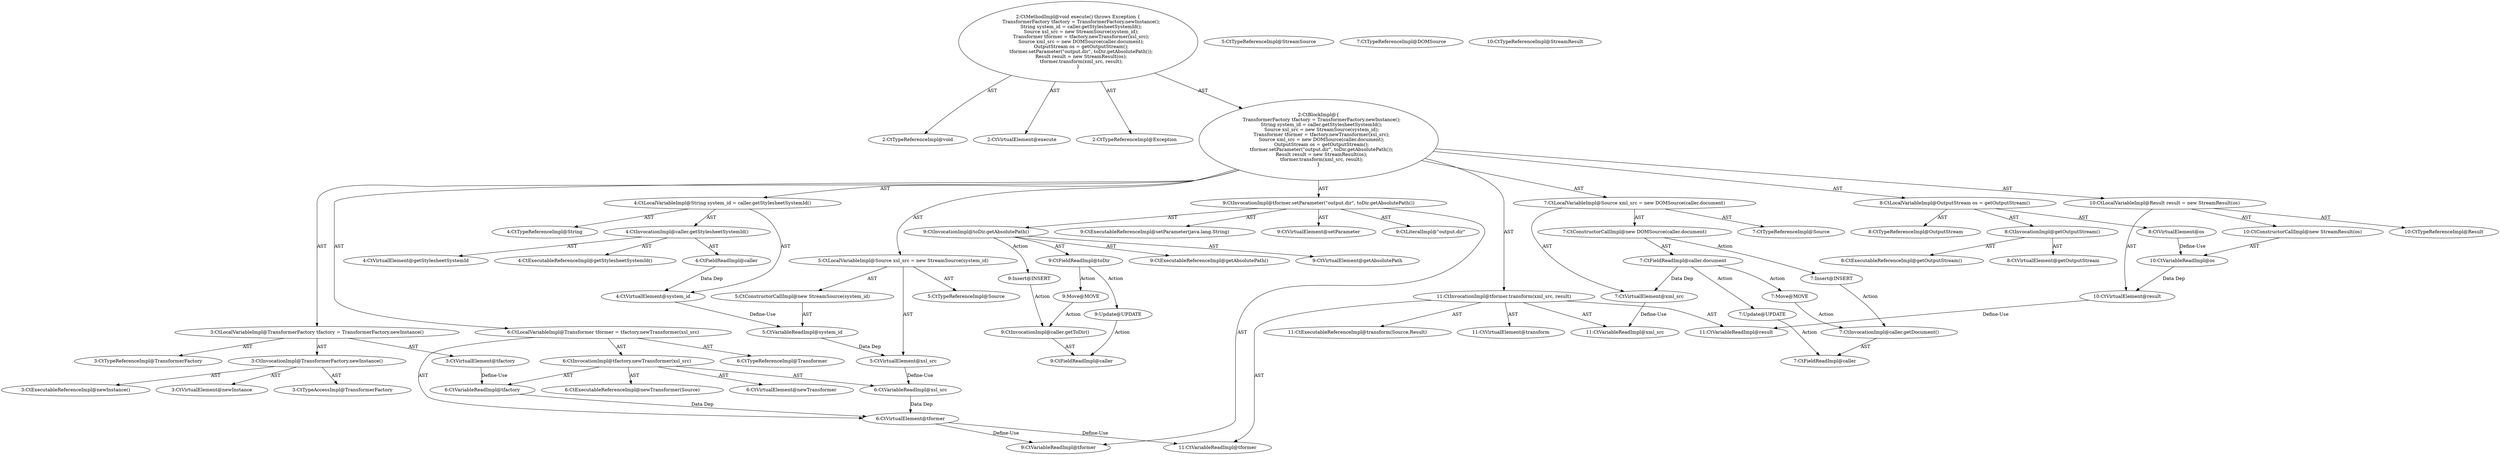 digraph "execute#?" {
0 [label="2:CtTypeReferenceImpl@void" shape=ellipse]
1 [label="2:CtVirtualElement@execute" shape=ellipse]
2 [label="2:CtTypeReferenceImpl@Exception" shape=ellipse]
3 [label="3:CtTypeReferenceImpl@TransformerFactory" shape=ellipse]
4 [label="3:CtExecutableReferenceImpl@newInstance()" shape=ellipse]
5 [label="3:CtVirtualElement@newInstance" shape=ellipse]
6 [label="3:CtTypeAccessImpl@TransformerFactory" shape=ellipse]
7 [label="3:CtInvocationImpl@TransformerFactory.newInstance()" shape=ellipse]
8 [label="3:CtVirtualElement@tfactory" shape=ellipse]
9 [label="3:CtLocalVariableImpl@TransformerFactory tfactory = TransformerFactory.newInstance()" shape=ellipse]
10 [label="4:CtTypeReferenceImpl@String" shape=ellipse]
11 [label="4:CtExecutableReferenceImpl@getStylesheetSystemId()" shape=ellipse]
12 [label="4:CtVirtualElement@getStylesheetSystemId" shape=ellipse]
13 [label="4:CtFieldReadImpl@caller" shape=ellipse]
14 [label="4:CtInvocationImpl@caller.getStylesheetSystemId()" shape=ellipse]
15 [label="4:CtVirtualElement@system_id" shape=ellipse]
16 [label="4:CtLocalVariableImpl@String system_id = caller.getStylesheetSystemId()" shape=ellipse]
17 [label="5:CtTypeReferenceImpl@Source" shape=ellipse]
18 [label="5:CtTypeReferenceImpl@StreamSource" shape=ellipse]
19 [label="5:CtVariableReadImpl@system_id" shape=ellipse]
20 [label="5:CtConstructorCallImpl@new StreamSource(system_id)" shape=ellipse]
21 [label="5:CtVirtualElement@xsl_src" shape=ellipse]
22 [label="5:CtLocalVariableImpl@Source xsl_src = new StreamSource(system_id)" shape=ellipse]
23 [label="6:CtTypeReferenceImpl@Transformer" shape=ellipse]
24 [label="6:CtExecutableReferenceImpl@newTransformer(Source)" shape=ellipse]
25 [label="6:CtVirtualElement@newTransformer" shape=ellipse]
26 [label="6:CtVariableReadImpl@tfactory" shape=ellipse]
27 [label="6:CtVariableReadImpl@xsl_src" shape=ellipse]
28 [label="6:CtInvocationImpl@tfactory.newTransformer(xsl_src)" shape=ellipse]
29 [label="6:CtVirtualElement@tformer" shape=ellipse]
30 [label="6:CtLocalVariableImpl@Transformer tformer = tfactory.newTransformer(xsl_src)" shape=ellipse]
31 [label="7:CtTypeReferenceImpl@Source" shape=ellipse]
32 [label="7:CtTypeReferenceImpl@DOMSource" shape=ellipse]
33 [label="7:CtFieldReadImpl@caller.document" shape=ellipse]
34 [label="7:CtConstructorCallImpl@new DOMSource(caller.document)" shape=ellipse]
35 [label="7:CtVirtualElement@xml_src" shape=ellipse]
36 [label="7:CtLocalVariableImpl@Source xml_src = new DOMSource(caller.document)" shape=ellipse]
37 [label="8:CtTypeReferenceImpl@OutputStream" shape=ellipse]
38 [label="8:CtExecutableReferenceImpl@getOutputStream()" shape=ellipse]
39 [label="8:CtVirtualElement@getOutputStream" shape=ellipse]
40 [label="8:CtInvocationImpl@getOutputStream()" shape=ellipse]
41 [label="8:CtVirtualElement@os" shape=ellipse]
42 [label="8:CtLocalVariableImpl@OutputStream os = getOutputStream()" shape=ellipse]
43 [label="9:CtExecutableReferenceImpl@setParameter(java.lang.String)" shape=ellipse]
44 [label="9:CtVirtualElement@setParameter" shape=ellipse]
45 [label="9:CtVariableReadImpl@tformer" shape=ellipse]
46 [label="9:CtLiteralImpl@\"output.dir\"" shape=ellipse]
47 [label="9:CtExecutableReferenceImpl@getAbsolutePath()" shape=ellipse]
48 [label="9:CtVirtualElement@getAbsolutePath" shape=ellipse]
49 [label="9:CtFieldReadImpl@toDir" shape=ellipse]
50 [label="9:CtInvocationImpl@toDir.getAbsolutePath()" shape=ellipse]
51 [label="9:CtInvocationImpl@tformer.setParameter(\"output.dir\", toDir.getAbsolutePath())" shape=ellipse]
52 [label="10:CtTypeReferenceImpl@Result" shape=ellipse]
53 [label="10:CtTypeReferenceImpl@StreamResult" shape=ellipse]
54 [label="10:CtVariableReadImpl@os" shape=ellipse]
55 [label="10:CtConstructorCallImpl@new StreamResult(os)" shape=ellipse]
56 [label="10:CtVirtualElement@result" shape=ellipse]
57 [label="10:CtLocalVariableImpl@Result result = new StreamResult(os)" shape=ellipse]
58 [label="11:CtExecutableReferenceImpl@transform(Source,Result)" shape=ellipse]
59 [label="11:CtVirtualElement@transform" shape=ellipse]
60 [label="11:CtVariableReadImpl@tformer" shape=ellipse]
61 [label="11:CtVariableReadImpl@xml_src" shape=ellipse]
62 [label="11:CtVariableReadImpl@result" shape=ellipse]
63 [label="11:CtInvocationImpl@tformer.transform(xml_src, result)" shape=ellipse]
64 [label="2:CtBlockImpl@\{
    TransformerFactory tfactory = TransformerFactory.newInstance();
    String system_id = caller.getStylesheetSystemId();
    Source xsl_src = new StreamSource(system_id);
    Transformer tformer = tfactory.newTransformer(xsl_src);
    Source xml_src = new DOMSource(caller.document);
    OutputStream os = getOutputStream();
    tformer.setParameter(\"output.dir\", toDir.getAbsolutePath());
    Result result = new StreamResult(os);
    tformer.transform(xml_src, result);
\}" shape=ellipse]
65 [label="2:CtMethodImpl@void execute() throws Exception \{
    TransformerFactory tfactory = TransformerFactory.newInstance();
    String system_id = caller.getStylesheetSystemId();
    Source xsl_src = new StreamSource(system_id);
    Transformer tformer = tfactory.newTransformer(xsl_src);
    Source xml_src = new DOMSource(caller.document);
    OutputStream os = getOutputStream();
    tformer.setParameter(\"output.dir\", toDir.getAbsolutePath());
    Result result = new StreamResult(os);
    tformer.transform(xml_src, result);
\}" shape=ellipse]
66 [label="7:Update@UPDATE" shape=ellipse]
67 [label="7:CtFieldReadImpl@caller" shape=ellipse]
68 [label="9:Update@UPDATE" shape=ellipse]
69 [label="9:CtFieldReadImpl@caller" shape=ellipse]
70 [label="7:Insert@INSERT" shape=ellipse]
71 [label="7:CtInvocationImpl@caller.getDocument()" shape=ellipse]
72 [label="9:Insert@INSERT" shape=ellipse]
73 [label="9:CtInvocationImpl@caller.getToDir()" shape=ellipse]
74 [label="7:Move@MOVE" shape=ellipse]
75 [label="9:Move@MOVE" shape=ellipse]
7 -> 5 [label="AST"];
7 -> 6 [label="AST"];
7 -> 4 [label="AST"];
8 -> 26 [label="Define-Use"];
9 -> 8 [label="AST"];
9 -> 3 [label="AST"];
9 -> 7 [label="AST"];
13 -> 15 [label="Data Dep"];
14 -> 12 [label="AST"];
14 -> 13 [label="AST"];
14 -> 11 [label="AST"];
15 -> 19 [label="Define-Use"];
16 -> 15 [label="AST"];
16 -> 10 [label="AST"];
16 -> 14 [label="AST"];
19 -> 21 [label="Data Dep"];
20 -> 19 [label="AST"];
21 -> 27 [label="Define-Use"];
22 -> 21 [label="AST"];
22 -> 17 [label="AST"];
22 -> 20 [label="AST"];
26 -> 29 [label="Data Dep"];
27 -> 29 [label="Data Dep"];
28 -> 25 [label="AST"];
28 -> 26 [label="AST"];
28 -> 24 [label="AST"];
28 -> 27 [label="AST"];
29 -> 45 [label="Define-Use"];
29 -> 60 [label="Define-Use"];
30 -> 29 [label="AST"];
30 -> 23 [label="AST"];
30 -> 28 [label="AST"];
33 -> 35 [label="Data Dep"];
33 -> 66 [label="Action"];
33 -> 74 [label="Action"];
34 -> 33 [label="AST"];
34 -> 70 [label="Action"];
35 -> 61 [label="Define-Use"];
36 -> 35 [label="AST"];
36 -> 31 [label="AST"];
36 -> 34 [label="AST"];
40 -> 39 [label="AST"];
40 -> 38 [label="AST"];
41 -> 54 [label="Define-Use"];
42 -> 41 [label="AST"];
42 -> 37 [label="AST"];
42 -> 40 [label="AST"];
49 -> 68 [label="Action"];
49 -> 75 [label="Action"];
50 -> 48 [label="AST"];
50 -> 49 [label="AST"];
50 -> 47 [label="AST"];
50 -> 72 [label="Action"];
51 -> 44 [label="AST"];
51 -> 45 [label="AST"];
51 -> 43 [label="AST"];
51 -> 46 [label="AST"];
51 -> 50 [label="AST"];
54 -> 56 [label="Data Dep"];
55 -> 54 [label="AST"];
56 -> 62 [label="Define-Use"];
57 -> 56 [label="AST"];
57 -> 52 [label="AST"];
57 -> 55 [label="AST"];
63 -> 59 [label="AST"];
63 -> 60 [label="AST"];
63 -> 58 [label="AST"];
63 -> 61 [label="AST"];
63 -> 62 [label="AST"];
64 -> 9 [label="AST"];
64 -> 16 [label="AST"];
64 -> 22 [label="AST"];
64 -> 30 [label="AST"];
64 -> 36 [label="AST"];
64 -> 42 [label="AST"];
64 -> 51 [label="AST"];
64 -> 57 [label="AST"];
64 -> 63 [label="AST"];
65 -> 1 [label="AST"];
65 -> 0 [label="AST"];
65 -> 2 [label="AST"];
65 -> 64 [label="AST"];
66 -> 67 [label="Action"];
68 -> 69 [label="Action"];
70 -> 71 [label="Action"];
71 -> 67 [label="AST"];
72 -> 73 [label="Action"];
73 -> 69 [label="AST"];
74 -> 71 [label="Action"];
75 -> 73 [label="Action"];
}